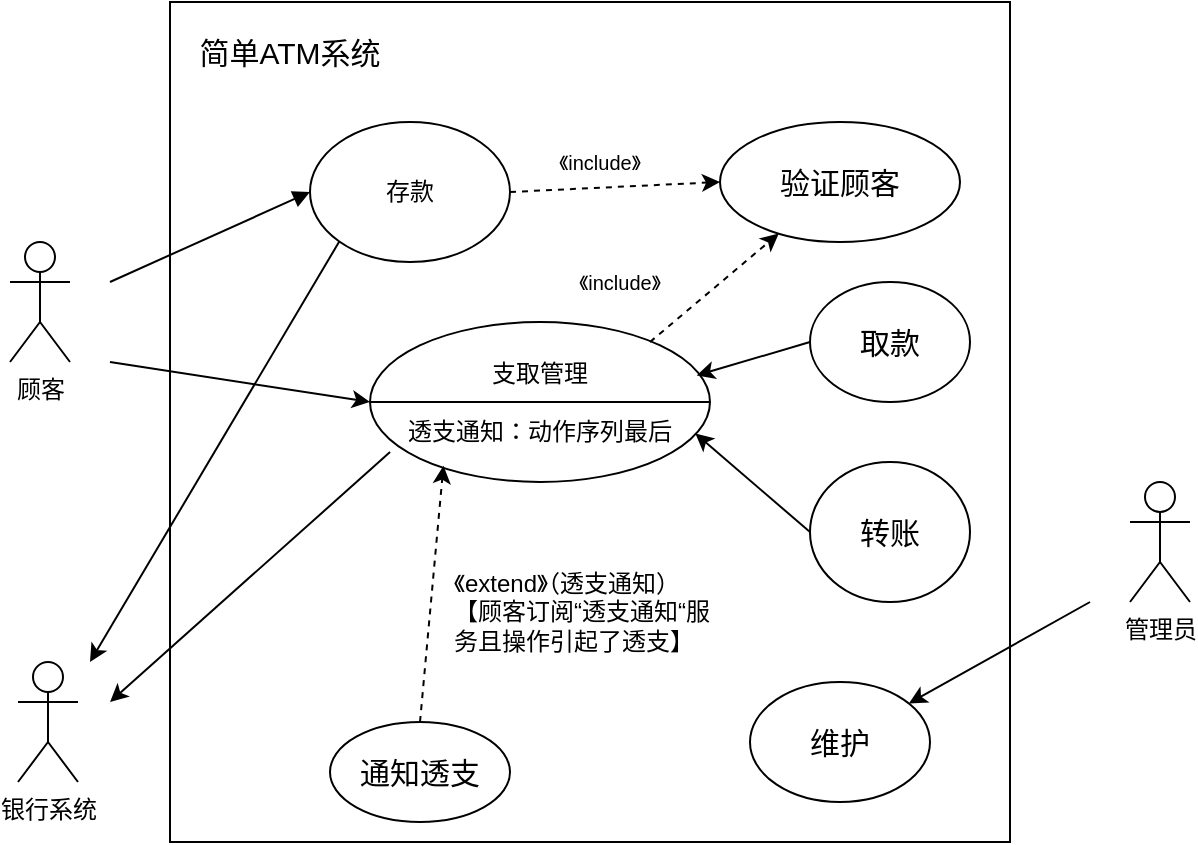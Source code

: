 <mxfile version="18.0.6" type="device"><diagram id="Hb9Zw8pBjX-ka4dAyj1C" name="第 1 页"><mxGraphModel dx="1052" dy="648" grid="1" gridSize="10" guides="1" tooltips="1" connect="1" arrows="1" fold="1" page="1" pageScale="1" pageWidth="827" pageHeight="1169" math="0" shadow="0"><root><mxCell id="0"/><mxCell id="1" parent="0"/><mxCell id="8u4eyUNdbE74uRYuQ-yo-30" value="Object" style="html=1;gradientColor=#ffffff;fillColor=none;" vertex="1" parent="1"><mxGeometry x="180" y="320" width="420" height="420" as="geometry"/></mxCell><mxCell id="8u4eyUNdbE74uRYuQ-yo-6" value="银行系统" style="shape=umlActor;verticalLabelPosition=bottom;verticalAlign=top;html=1;outlineConnect=0;" vertex="1" parent="1"><mxGeometry x="104" y="650" width="30" height="60" as="geometry"/></mxCell><mxCell id="8u4eyUNdbE74uRYuQ-yo-13" value="顾客" style="shape=umlActor;verticalLabelPosition=bottom;verticalAlign=top;html=1;outlineConnect=0;" vertex="1" parent="1"><mxGeometry x="100" y="440" width="30" height="60" as="geometry"/></mxCell><mxCell id="8u4eyUNdbE74uRYuQ-yo-14" value="管理员" style="shape=umlActor;verticalLabelPosition=bottom;verticalAlign=top;html=1;outlineConnect=0;" vertex="1" parent="1"><mxGeometry x="660" y="560" width="30" height="60" as="geometry"/></mxCell><mxCell id="8u4eyUNdbE74uRYuQ-yo-15" value="存款" style="ellipse;whiteSpace=wrap;html=1;" vertex="1" parent="1"><mxGeometry x="250" y="380" width="100" height="70" as="geometry"/></mxCell><mxCell id="8u4eyUNdbE74uRYuQ-yo-22" value="" style="html=1;verticalAlign=bottom;endArrow=block;rounded=1;strokeWidth=1;entryX=0;entryY=0.5;entryDx=0;entryDy=0;" edge="1" parent="1" target="8u4eyUNdbE74uRYuQ-yo-15"><mxGeometry x="0.355" y="43" width="80" relative="1" as="geometry"><mxPoint x="150" y="460" as="sourcePoint"/><mxPoint x="460" y="670" as="targetPoint"/><mxPoint as="offset"/></mxGeometry></mxCell><mxCell id="8u4eyUNdbE74uRYuQ-yo-23" value="支取管理&lt;br&gt;&lt;br&gt;透支通知：动作序列最后" style="shape=lineEllipse;perimeter=ellipsePerimeter;whiteSpace=wrap;html=1;backgroundOutline=1;" vertex="1" parent="1"><mxGeometry x="280" y="480" width="170" height="80" as="geometry"/></mxCell><mxCell id="8u4eyUNdbE74uRYuQ-yo-26" value="" style="endArrow=classic;html=1;rounded=1;strokeWidth=1;entryX=0;entryY=0.5;entryDx=0;entryDy=0;" edge="1" parent="1" target="8u4eyUNdbE74uRYuQ-yo-23"><mxGeometry width="50" height="50" relative="1" as="geometry"><mxPoint x="150" y="500" as="sourcePoint"/><mxPoint x="440" y="630" as="targetPoint"/></mxGeometry></mxCell><mxCell id="8u4eyUNdbE74uRYuQ-yo-27" value="" style="endArrow=classic;html=1;rounded=1;strokeWidth=1;exitX=0;exitY=1;exitDx=0;exitDy=0;" edge="1" parent="1" source="8u4eyUNdbE74uRYuQ-yo-15"><mxGeometry width="50" height="50" relative="1" as="geometry"><mxPoint x="390" y="680" as="sourcePoint"/><mxPoint x="140" y="650" as="targetPoint"/></mxGeometry></mxCell><mxCell id="8u4eyUNdbE74uRYuQ-yo-28" value="" style="endArrow=classic;html=1;rounded=1;strokeWidth=1;exitX=0.059;exitY=0.813;exitDx=0;exitDy=0;exitPerimeter=0;" edge="1" parent="1" source="8u4eyUNdbE74uRYuQ-yo-23"><mxGeometry width="50" height="50" relative="1" as="geometry"><mxPoint x="390" y="680" as="sourcePoint"/><mxPoint x="150" y="670" as="targetPoint"/></mxGeometry></mxCell><mxCell id="8u4eyUNdbE74uRYuQ-yo-31" value="&lt;font style=&quot;font-size: 15px;&quot;&gt;简单ATM系统&lt;/font&gt;" style="text;html=1;strokeColor=none;fillColor=none;align=center;verticalAlign=middle;whiteSpace=wrap;rounded=0;" vertex="1" parent="1"><mxGeometry x="190" y="330" width="100" height="30" as="geometry"/></mxCell><mxCell id="8u4eyUNdbE74uRYuQ-yo-32" value="取款" style="ellipse;whiteSpace=wrap;html=1;fontSize=15;" vertex="1" parent="1"><mxGeometry x="500" y="460" width="80" height="60" as="geometry"/></mxCell><mxCell id="8u4eyUNdbE74uRYuQ-yo-33" value="" style="endArrow=classic;html=1;rounded=1;fontSize=15;strokeWidth=1;exitX=0;exitY=0.5;exitDx=0;exitDy=0;entryX=0.961;entryY=0.334;entryDx=0;entryDy=0;entryPerimeter=0;" edge="1" parent="1" source="8u4eyUNdbE74uRYuQ-yo-32" target="8u4eyUNdbE74uRYuQ-yo-23"><mxGeometry width="50" height="50" relative="1" as="geometry"><mxPoint x="390" y="510" as="sourcePoint"/><mxPoint x="440" y="460" as="targetPoint"/></mxGeometry></mxCell><mxCell id="8u4eyUNdbE74uRYuQ-yo-34" value="转账" style="ellipse;whiteSpace=wrap;html=1;fontSize=15;" vertex="1" parent="1"><mxGeometry x="500" y="550" width="80" height="70" as="geometry"/></mxCell><mxCell id="8u4eyUNdbE74uRYuQ-yo-35" value="" style="endArrow=classic;html=1;rounded=1;fontSize=15;strokeWidth=1;exitX=0;exitY=0.5;exitDx=0;exitDy=0;entryX=0.957;entryY=0.697;entryDx=0;entryDy=0;entryPerimeter=0;" edge="1" parent="1" source="8u4eyUNdbE74uRYuQ-yo-34" target="8u4eyUNdbE74uRYuQ-yo-23"><mxGeometry width="50" height="50" relative="1" as="geometry"><mxPoint x="390" y="510" as="sourcePoint"/><mxPoint x="440" y="460" as="targetPoint"/></mxGeometry></mxCell><mxCell id="8u4eyUNdbE74uRYuQ-yo-36" value="维护" style="ellipse;whiteSpace=wrap;html=1;fontSize=15;" vertex="1" parent="1"><mxGeometry x="470" y="660" width="90" height="60" as="geometry"/></mxCell><mxCell id="8u4eyUNdbE74uRYuQ-yo-37" value="" style="endArrow=classic;html=1;rounded=1;fontSize=15;strokeWidth=1;" edge="1" parent="1" target="8u4eyUNdbE74uRYuQ-yo-36"><mxGeometry width="50" height="50" relative="1" as="geometry"><mxPoint x="640" y="620" as="sourcePoint"/><mxPoint x="440" y="460" as="targetPoint"/></mxGeometry></mxCell><mxCell id="8u4eyUNdbE74uRYuQ-yo-38" value="通知透支" style="ellipse;whiteSpace=wrap;html=1;fontSize=15;fillColor=none;gradientColor=#ffffff;" vertex="1" parent="1"><mxGeometry x="260" y="680" width="90" height="50" as="geometry"/></mxCell><mxCell id="8u4eyUNdbE74uRYuQ-yo-39" value="" style="endArrow=classic;html=1;rounded=1;fontSize=15;strokeWidth=1;dashed=1;exitX=0.5;exitY=0;exitDx=0;exitDy=0;entryX=0.216;entryY=0.898;entryDx=0;entryDy=0;entryPerimeter=0;" edge="1" parent="1" source="8u4eyUNdbE74uRYuQ-yo-38" target="8u4eyUNdbE74uRYuQ-yo-23"><mxGeometry width="50" height="50" relative="1" as="geometry"><mxPoint x="400" y="510" as="sourcePoint"/><mxPoint x="450" y="460" as="targetPoint"/></mxGeometry></mxCell><mxCell id="8u4eyUNdbE74uRYuQ-yo-40" value="" style="endArrow=classic;html=1;rounded=1;dashed=1;fontSize=15;strokeWidth=1;" edge="1" parent="1" target="8u4eyUNdbE74uRYuQ-yo-41"><mxGeometry width="50" height="50" relative="1" as="geometry"><mxPoint x="420" y="490" as="sourcePoint"/><mxPoint x="450" y="460" as="targetPoint"/></mxGeometry></mxCell><mxCell id="8u4eyUNdbE74uRYuQ-yo-41" value="验证顾客" style="ellipse;whiteSpace=wrap;html=1;fontSize=15;fillColor=none;gradientColor=#ffffff;" vertex="1" parent="1"><mxGeometry x="455" y="380" width="120" height="60" as="geometry"/></mxCell><mxCell id="8u4eyUNdbE74uRYuQ-yo-42" value="" style="endArrow=classic;html=1;rounded=1;dashed=1;fontSize=15;strokeWidth=1;exitX=1;exitY=0.5;exitDx=0;exitDy=0;entryX=0;entryY=0.5;entryDx=0;entryDy=0;" edge="1" parent="1" source="8u4eyUNdbE74uRYuQ-yo-15" target="8u4eyUNdbE74uRYuQ-yo-41"><mxGeometry width="50" height="50" relative="1" as="geometry"><mxPoint x="400" y="510" as="sourcePoint"/><mxPoint x="450" y="460" as="targetPoint"/></mxGeometry></mxCell><mxCell id="8u4eyUNdbE74uRYuQ-yo-46" value="&lt;font style=&quot;font-size: 10px;&quot;&gt;《include》&lt;/font&gt;" style="text;html=1;strokeColor=none;fillColor=none;align=center;verticalAlign=middle;whiteSpace=wrap;rounded=0;fontSize=4;" vertex="1" parent="1"><mxGeometry x="360" y="390" width="70" height="20" as="geometry"/></mxCell><mxCell id="8u4eyUNdbE74uRYuQ-yo-47" value="&lt;font style=&quot;font-size: 10px;&quot;&gt;《include》&lt;/font&gt;" style="text;html=1;strokeColor=none;fillColor=none;align=center;verticalAlign=middle;whiteSpace=wrap;rounded=0;fontSize=4;" vertex="1" parent="1"><mxGeometry x="370" y="450" width="70" height="20" as="geometry"/></mxCell><mxCell id="8u4eyUNdbE74uRYuQ-yo-48" value="&lt;font style=&quot;font-size: 12px;&quot;&gt;《extend》（透支通知）【顾客订阅“透支通知“服务且操作引起了透支】&lt;/font&gt;" style="text;html=1;strokeColor=none;fillColor=none;align=left;verticalAlign=middle;whiteSpace=wrap;rounded=0;fontSize=10;" vertex="1" parent="1"><mxGeometry x="320" y="590" width="130" height="70" as="geometry"/></mxCell></root></mxGraphModel></diagram></mxfile>